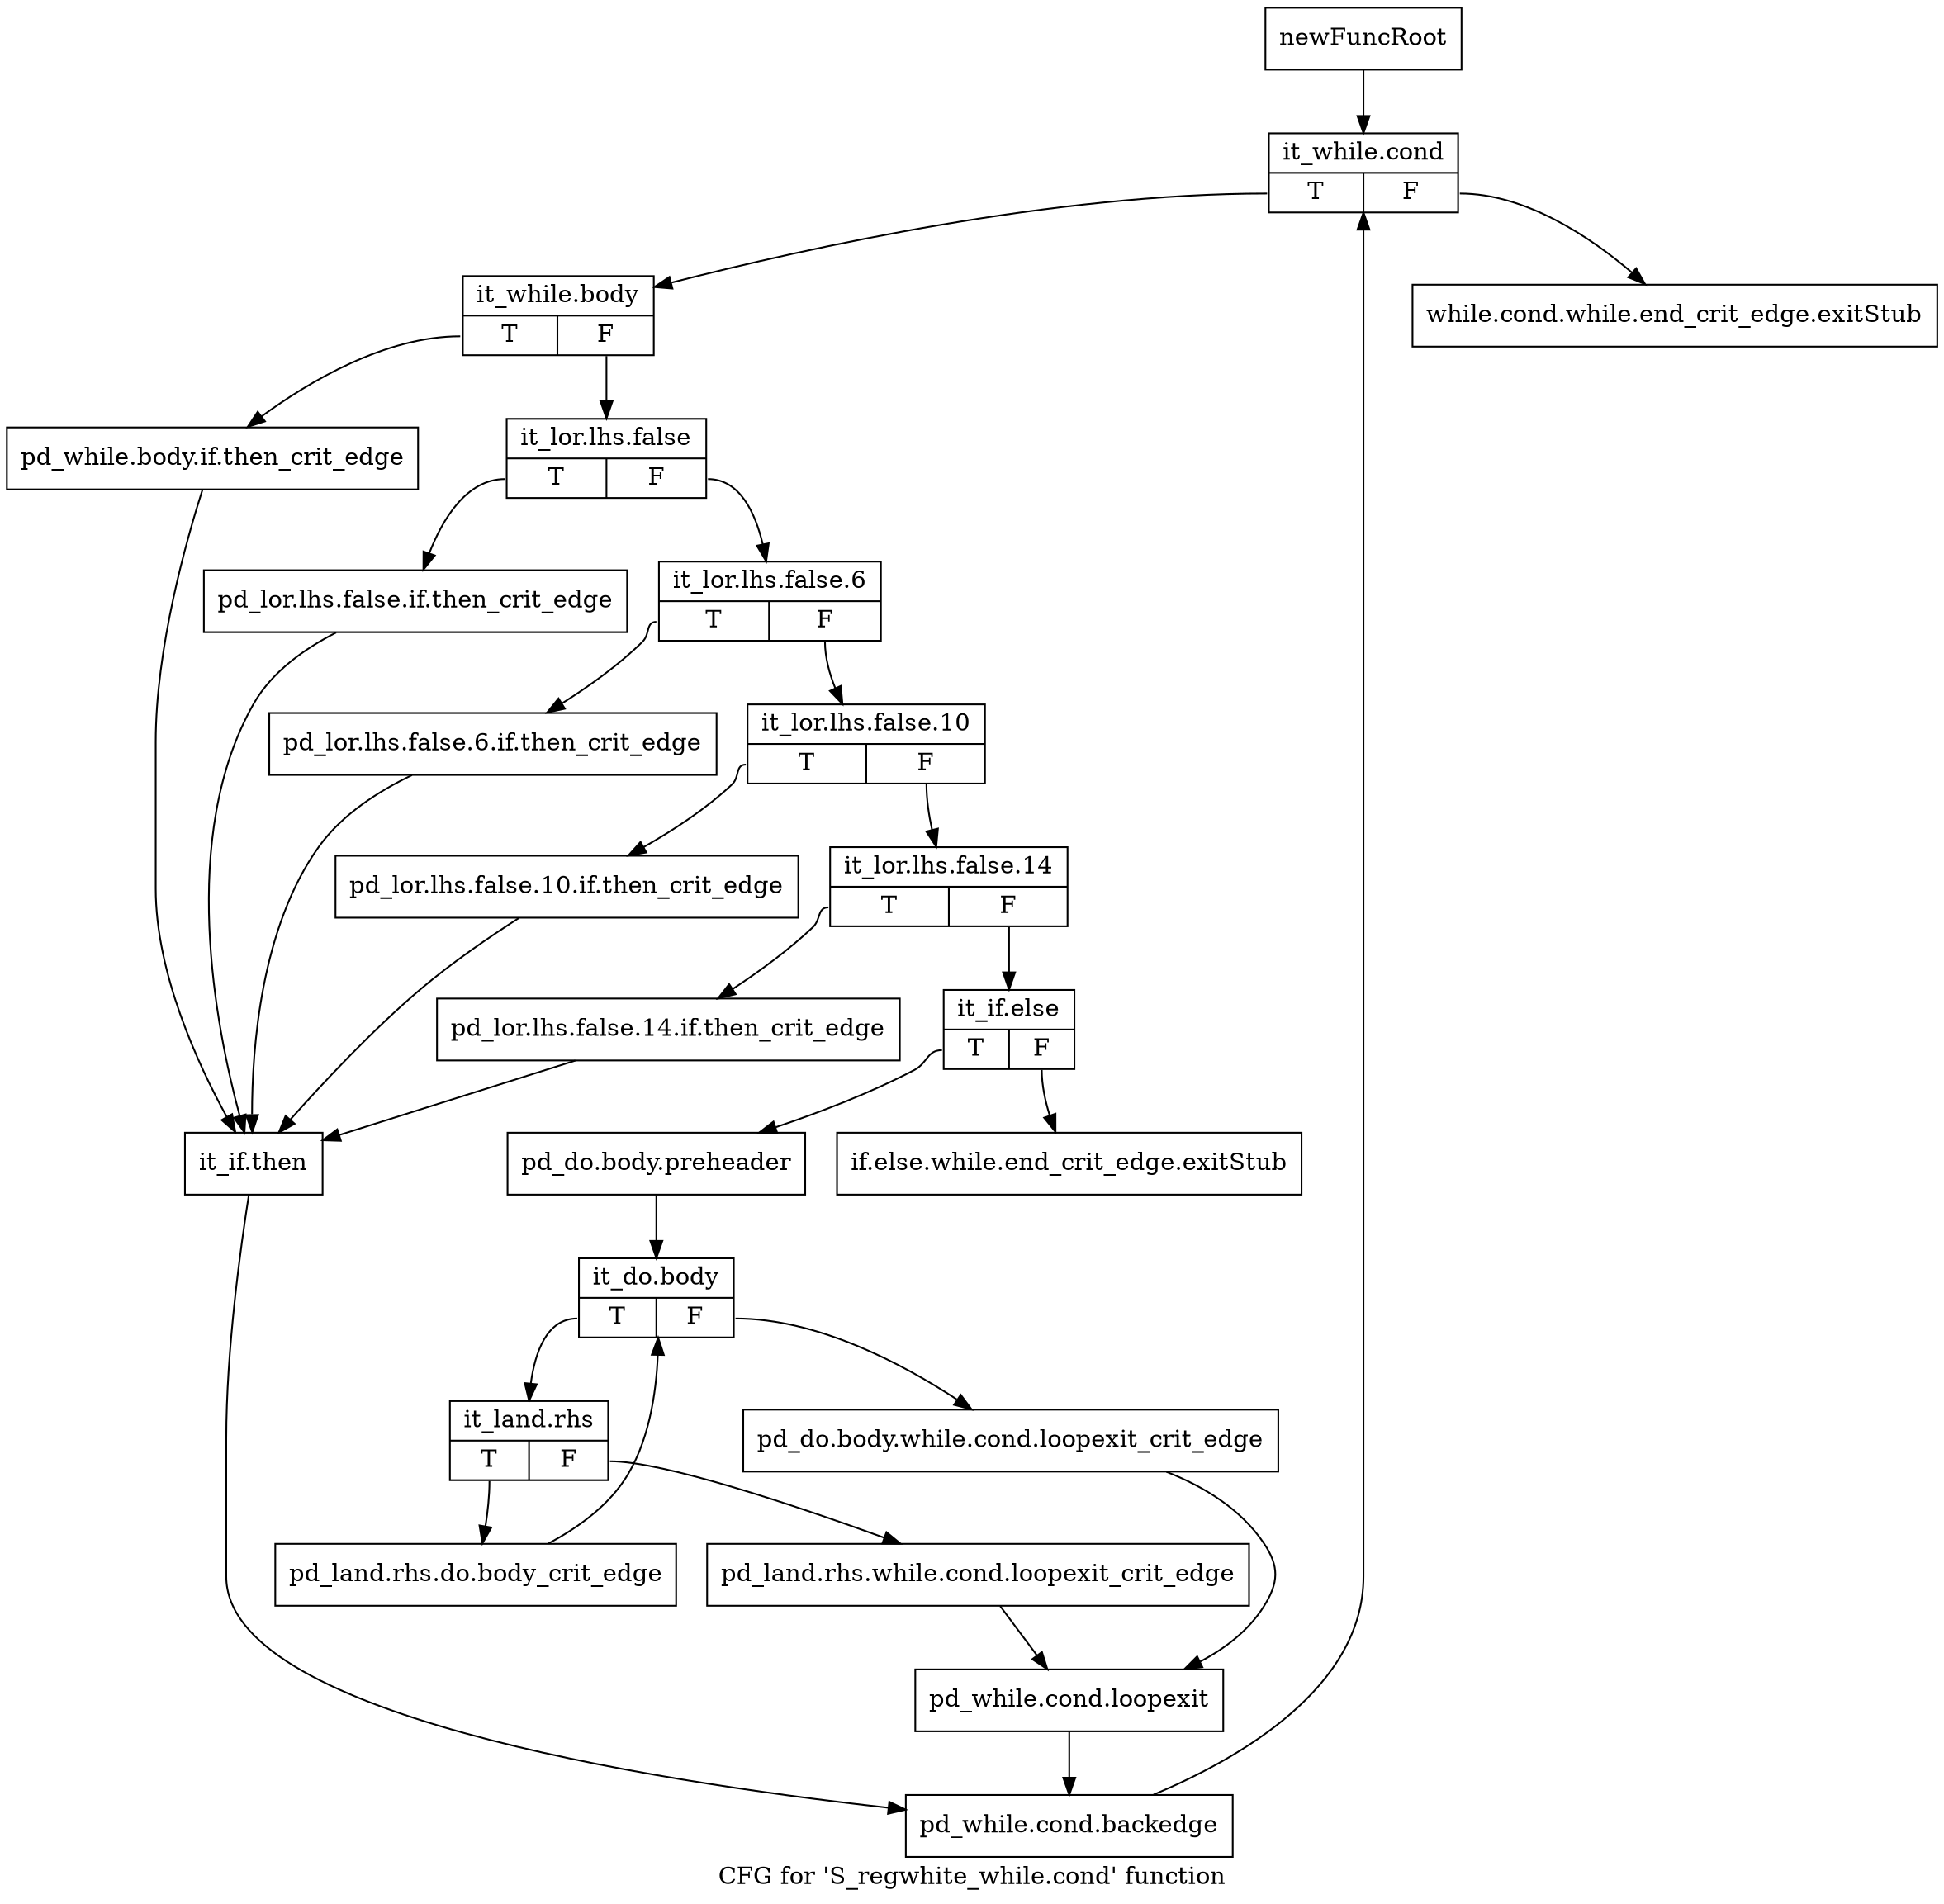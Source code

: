 digraph "CFG for 'S_regwhite_while.cond' function" {
	label="CFG for 'S_regwhite_while.cond' function";

	Node0x52451a0 [shape=record,label="{newFuncRoot}"];
	Node0x52451a0 -> Node0x5245290;
	Node0x52451f0 [shape=record,label="{while.cond.while.end_crit_edge.exitStub}"];
	Node0x5245240 [shape=record,label="{if.else.while.end_crit_edge.exitStub}"];
	Node0x5245290 [shape=record,label="{it_while.cond|{<s0>T|<s1>F}}"];
	Node0x5245290:s0 -> Node0x52452e0;
	Node0x5245290:s1 -> Node0x52451f0;
	Node0x52452e0 [shape=record,label="{it_while.body|{<s0>T|<s1>F}}"];
	Node0x52452e0:s0 -> Node0x5245830;
	Node0x52452e0:s1 -> Node0x5245330;
	Node0x5245330 [shape=record,label="{it_lor.lhs.false|{<s0>T|<s1>F}}"];
	Node0x5245330:s0 -> Node0x52457e0;
	Node0x5245330:s1 -> Node0x5245380;
	Node0x5245380 [shape=record,label="{it_lor.lhs.false.6|{<s0>T|<s1>F}}"];
	Node0x5245380:s0 -> Node0x5245790;
	Node0x5245380:s1 -> Node0x52453d0;
	Node0x52453d0 [shape=record,label="{it_lor.lhs.false.10|{<s0>T|<s1>F}}"];
	Node0x52453d0:s0 -> Node0x5245740;
	Node0x52453d0:s1 -> Node0x5245420;
	Node0x5245420 [shape=record,label="{it_lor.lhs.false.14|{<s0>T|<s1>F}}"];
	Node0x5245420:s0 -> Node0x52456f0;
	Node0x5245420:s1 -> Node0x5245470;
	Node0x5245470 [shape=record,label="{it_if.else|{<s0>T|<s1>F}}"];
	Node0x5245470:s0 -> Node0x52454c0;
	Node0x5245470:s1 -> Node0x5245240;
	Node0x52454c0 [shape=record,label="{pd_do.body.preheader}"];
	Node0x52454c0 -> Node0x5245510;
	Node0x5245510 [shape=record,label="{it_do.body|{<s0>T|<s1>F}}"];
	Node0x5245510:s0 -> Node0x52455b0;
	Node0x5245510:s1 -> Node0x5245560;
	Node0x5245560 [shape=record,label="{pd_do.body.while.cond.loopexit_crit_edge}"];
	Node0x5245560 -> Node0x5245650;
	Node0x52455b0 [shape=record,label="{it_land.rhs|{<s0>T|<s1>F}}"];
	Node0x52455b0:s0 -> Node0x52456a0;
	Node0x52455b0:s1 -> Node0x5245600;
	Node0x5245600 [shape=record,label="{pd_land.rhs.while.cond.loopexit_crit_edge}"];
	Node0x5245600 -> Node0x5245650;
	Node0x5245650 [shape=record,label="{pd_while.cond.loopexit}"];
	Node0x5245650 -> Node0x52458d0;
	Node0x52456a0 [shape=record,label="{pd_land.rhs.do.body_crit_edge}"];
	Node0x52456a0 -> Node0x5245510;
	Node0x52456f0 [shape=record,label="{pd_lor.lhs.false.14.if.then_crit_edge}"];
	Node0x52456f0 -> Node0x5245880;
	Node0x5245740 [shape=record,label="{pd_lor.lhs.false.10.if.then_crit_edge}"];
	Node0x5245740 -> Node0x5245880;
	Node0x5245790 [shape=record,label="{pd_lor.lhs.false.6.if.then_crit_edge}"];
	Node0x5245790 -> Node0x5245880;
	Node0x52457e0 [shape=record,label="{pd_lor.lhs.false.if.then_crit_edge}"];
	Node0x52457e0 -> Node0x5245880;
	Node0x5245830 [shape=record,label="{pd_while.body.if.then_crit_edge}"];
	Node0x5245830 -> Node0x5245880;
	Node0x5245880 [shape=record,label="{it_if.then}"];
	Node0x5245880 -> Node0x52458d0;
	Node0x52458d0 [shape=record,label="{pd_while.cond.backedge}"];
	Node0x52458d0 -> Node0x5245290;
}
